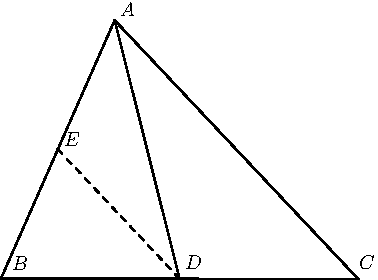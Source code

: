  /* Geogebra to Asymptote conversion, documentation at artofproblemsolving.com/Wiki go to User:Azjps/geogebra */
import graph; size(6.300524810596682cm); 
real labelscalefactor = 0.5; /* changes label-to-point distance */
pen dps = linewidth(0.7) + fontsize(10); defaultpen(dps); /* default pen style */ 
pen dotstyle = black; /* point style */ 
real xmin = -3.0050416142609557, xmax = 3.295483196335726, ymin = -2.9935884074028225, ymax = 2.300003214285715;  /* image dimensions */

 /* draw figures */
draw((-2.5505183611387654,-1.9219567429112387)--(-0.8551926682405302,1.931056195493834), linewidth(0.8)); 
draw((-0.8551926682405302,1.931056195493834)--(2.777631842040108,-1.929116179128497), linewidth(0.8)); 
draw((-2.5505183611387654,-1.9219567429112387)--(2.777631842040108,-1.929116179128497), linewidth(0.8)); 
draw((-0.8551926682405302,1.931056195493834)--(0.11355674045067143,-1.9255364610198678), linewidth(0.8)); 
draw((-1.7028555146896478,0.0045497262912977746)--(0.11355674045067143,-1.9255364610198678), linewidth(0.8) + linetype("4 4")); 
 /* dots and labels */
dot((-2.5505183611387654,-1.9219567429112387),linewidth(1.pt) + dotstyle); 
label("$B$", (-2.4152664607576133,-1.8284228602376824), NE * labelscalefactor); 
dot((2.777631842040108,-1.929116179128497),linewidth(1.pt) + dotstyle); 
label("$C$", (2.7632470821985633,-1.8140381003961374), NE * labelscalefactor); 
dot((-0.8551926682405302,1.931056195493834),linewidth(1.pt) + dotstyle); 
label("$A$", (-0.8041733585045807,1.9547689780886364), NE * labelscalefactor); 
dot((0.11355674045067143,-1.9255364610198678),linewidth(1.pt) + dotstyle); 
label("$D$", (0.15960555087892989,-1.8140381003961374), NE * labelscalefactor); 
dot((-1.7028555146896478,0.0045497262912977746),linewidth(1.pt) + dotstyle); 
label("$E$", (-1.638489429314187,0.02721115932161472), NE * labelscalefactor); 
clip((xmin,ymin)--(xmin,ymax)--(xmax,ymax)--(xmax,ymin)--cycle); 
 /* end of picture */